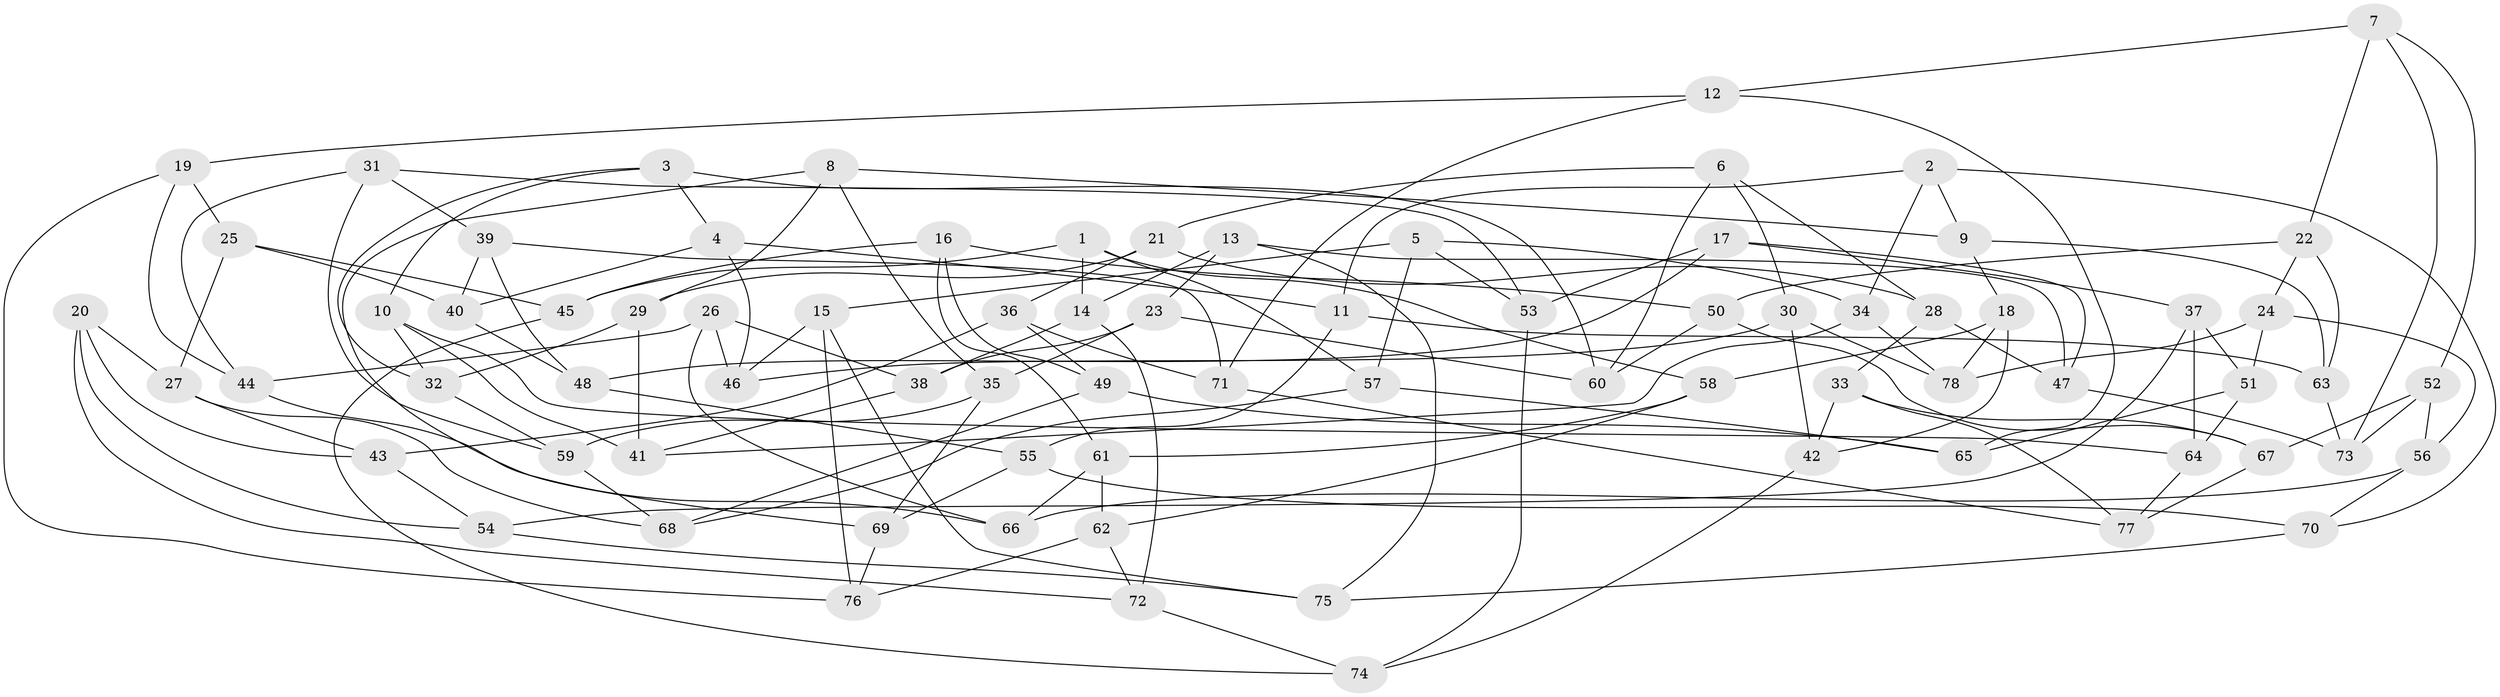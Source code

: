 // Generated by graph-tools (version 1.1) at 2025/59/03/09/25 04:59:30]
// undirected, 78 vertices, 156 edges
graph export_dot {
graph [start="1"]
  node [color=gray90,style=filled];
  1;
  2;
  3;
  4;
  5;
  6;
  7;
  8;
  9;
  10;
  11;
  12;
  13;
  14;
  15;
  16;
  17;
  18;
  19;
  20;
  21;
  22;
  23;
  24;
  25;
  26;
  27;
  28;
  29;
  30;
  31;
  32;
  33;
  34;
  35;
  36;
  37;
  38;
  39;
  40;
  41;
  42;
  43;
  44;
  45;
  46;
  47;
  48;
  49;
  50;
  51;
  52;
  53;
  54;
  55;
  56;
  57;
  58;
  59;
  60;
  61;
  62;
  63;
  64;
  65;
  66;
  67;
  68;
  69;
  70;
  71;
  72;
  73;
  74;
  75;
  76;
  77;
  78;
  1 -- 58;
  1 -- 57;
  1 -- 14;
  1 -- 45;
  2 -- 34;
  2 -- 9;
  2 -- 11;
  2 -- 70;
  3 -- 32;
  3 -- 60;
  3 -- 10;
  3 -- 4;
  4 -- 46;
  4 -- 11;
  4 -- 40;
  5 -- 15;
  5 -- 53;
  5 -- 34;
  5 -- 57;
  6 -- 28;
  6 -- 60;
  6 -- 30;
  6 -- 21;
  7 -- 73;
  7 -- 12;
  7 -- 52;
  7 -- 22;
  8 -- 69;
  8 -- 9;
  8 -- 29;
  8 -- 35;
  9 -- 18;
  9 -- 63;
  10 -- 41;
  10 -- 64;
  10 -- 32;
  11 -- 63;
  11 -- 55;
  12 -- 19;
  12 -- 65;
  12 -- 71;
  13 -- 75;
  13 -- 14;
  13 -- 47;
  13 -- 23;
  14 -- 38;
  14 -- 72;
  15 -- 46;
  15 -- 76;
  15 -- 75;
  16 -- 50;
  16 -- 49;
  16 -- 45;
  16 -- 61;
  17 -- 53;
  17 -- 47;
  17 -- 37;
  17 -- 48;
  18 -- 78;
  18 -- 58;
  18 -- 42;
  19 -- 44;
  19 -- 76;
  19 -- 25;
  20 -- 54;
  20 -- 43;
  20 -- 72;
  20 -- 27;
  21 -- 29;
  21 -- 36;
  21 -- 28;
  22 -- 24;
  22 -- 50;
  22 -- 63;
  23 -- 35;
  23 -- 60;
  23 -- 38;
  24 -- 78;
  24 -- 51;
  24 -- 56;
  25 -- 27;
  25 -- 40;
  25 -- 45;
  26 -- 66;
  26 -- 46;
  26 -- 44;
  26 -- 38;
  27 -- 68;
  27 -- 43;
  28 -- 33;
  28 -- 47;
  29 -- 32;
  29 -- 41;
  30 -- 78;
  30 -- 42;
  30 -- 46;
  31 -- 53;
  31 -- 39;
  31 -- 59;
  31 -- 44;
  32 -- 59;
  33 -- 77;
  33 -- 67;
  33 -- 42;
  34 -- 41;
  34 -- 78;
  35 -- 59;
  35 -- 69;
  36 -- 49;
  36 -- 43;
  36 -- 71;
  37 -- 51;
  37 -- 64;
  37 -- 54;
  38 -- 41;
  39 -- 48;
  39 -- 71;
  39 -- 40;
  40 -- 48;
  42 -- 74;
  43 -- 54;
  44 -- 66;
  45 -- 74;
  47 -- 73;
  48 -- 55;
  49 -- 68;
  49 -- 65;
  50 -- 60;
  50 -- 67;
  51 -- 64;
  51 -- 65;
  52 -- 73;
  52 -- 67;
  52 -- 56;
  53 -- 74;
  54 -- 75;
  55 -- 70;
  55 -- 69;
  56 -- 70;
  56 -- 66;
  57 -- 65;
  57 -- 68;
  58 -- 61;
  58 -- 62;
  59 -- 68;
  61 -- 62;
  61 -- 66;
  62 -- 72;
  62 -- 76;
  63 -- 73;
  64 -- 77;
  67 -- 77;
  69 -- 76;
  70 -- 75;
  71 -- 77;
  72 -- 74;
}
